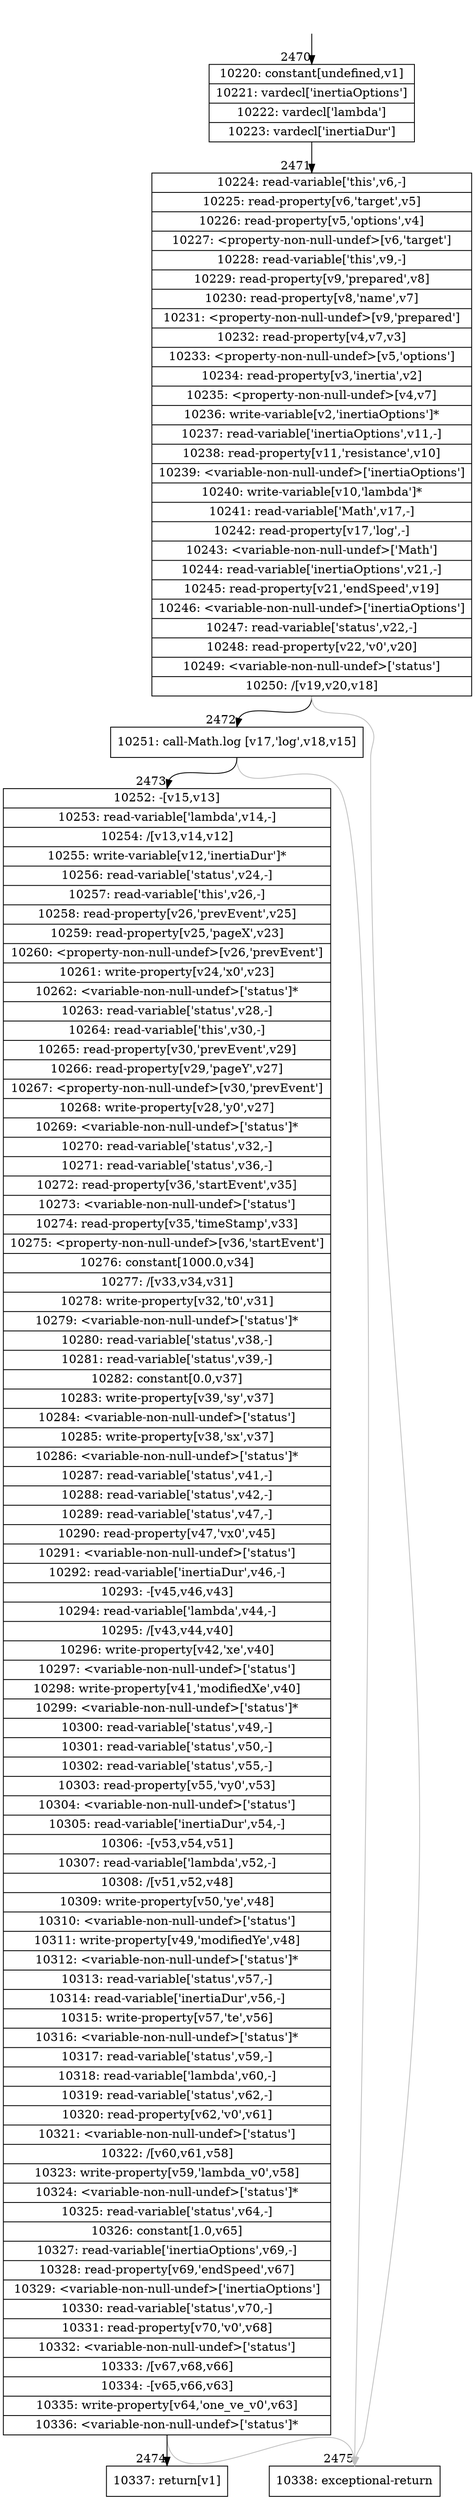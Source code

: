 digraph {
rankdir="TD"
BB_entry110[shape=none,label=""];
BB_entry110 -> BB2470 [tailport=s, headport=n, headlabel="    2470"]
BB2470 [shape=record label="{10220: constant[undefined,v1]|10221: vardecl['inertiaOptions']|10222: vardecl['lambda']|10223: vardecl['inertiaDur']}" ] 
BB2470 -> BB2471 [tailport=s, headport=n, headlabel="      2471"]
BB2471 [shape=record label="{10224: read-variable['this',v6,-]|10225: read-property[v6,'target',v5]|10226: read-property[v5,'options',v4]|10227: \<property-non-null-undef\>[v6,'target']|10228: read-variable['this',v9,-]|10229: read-property[v9,'prepared',v8]|10230: read-property[v8,'name',v7]|10231: \<property-non-null-undef\>[v9,'prepared']|10232: read-property[v4,v7,v3]|10233: \<property-non-null-undef\>[v5,'options']|10234: read-property[v3,'inertia',v2]|10235: \<property-non-null-undef\>[v4,v7]|10236: write-variable[v2,'inertiaOptions']*|10237: read-variable['inertiaOptions',v11,-]|10238: read-property[v11,'resistance',v10]|10239: \<variable-non-null-undef\>['inertiaOptions']|10240: write-variable[v10,'lambda']*|10241: read-variable['Math',v17,-]|10242: read-property[v17,'log',-]|10243: \<variable-non-null-undef\>['Math']|10244: read-variable['inertiaOptions',v21,-]|10245: read-property[v21,'endSpeed',v19]|10246: \<variable-non-null-undef\>['inertiaOptions']|10247: read-variable['status',v22,-]|10248: read-property[v22,'v0',v20]|10249: \<variable-non-null-undef\>['status']|10250: /[v19,v20,v18]}" ] 
BB2471 -> BB2472 [tailport=s, headport=n, headlabel="      2472"]
BB2471 -> BB2475 [tailport=s, headport=n, color=gray, headlabel="      2475"]
BB2472 [shape=record label="{10251: call-Math.log [v17,'log',v18,v15]}" ] 
BB2472 -> BB2473 [tailport=s, headport=n, headlabel="      2473"]
BB2472 -> BB2475 [tailport=s, headport=n, color=gray]
BB2473 [shape=record label="{10252: -[v15,v13]|10253: read-variable['lambda',v14,-]|10254: /[v13,v14,v12]|10255: write-variable[v12,'inertiaDur']*|10256: read-variable['status',v24,-]|10257: read-variable['this',v26,-]|10258: read-property[v26,'prevEvent',v25]|10259: read-property[v25,'pageX',v23]|10260: \<property-non-null-undef\>[v26,'prevEvent']|10261: write-property[v24,'x0',v23]|10262: \<variable-non-null-undef\>['status']*|10263: read-variable['status',v28,-]|10264: read-variable['this',v30,-]|10265: read-property[v30,'prevEvent',v29]|10266: read-property[v29,'pageY',v27]|10267: \<property-non-null-undef\>[v30,'prevEvent']|10268: write-property[v28,'y0',v27]|10269: \<variable-non-null-undef\>['status']*|10270: read-variable['status',v32,-]|10271: read-variable['status',v36,-]|10272: read-property[v36,'startEvent',v35]|10273: \<variable-non-null-undef\>['status']|10274: read-property[v35,'timeStamp',v33]|10275: \<property-non-null-undef\>[v36,'startEvent']|10276: constant[1000.0,v34]|10277: /[v33,v34,v31]|10278: write-property[v32,'t0',v31]|10279: \<variable-non-null-undef\>['status']*|10280: read-variable['status',v38,-]|10281: read-variable['status',v39,-]|10282: constant[0.0,v37]|10283: write-property[v39,'sy',v37]|10284: \<variable-non-null-undef\>['status']|10285: write-property[v38,'sx',v37]|10286: \<variable-non-null-undef\>['status']*|10287: read-variable['status',v41,-]|10288: read-variable['status',v42,-]|10289: read-variable['status',v47,-]|10290: read-property[v47,'vx0',v45]|10291: \<variable-non-null-undef\>['status']|10292: read-variable['inertiaDur',v46,-]|10293: -[v45,v46,v43]|10294: read-variable['lambda',v44,-]|10295: /[v43,v44,v40]|10296: write-property[v42,'xe',v40]|10297: \<variable-non-null-undef\>['status']|10298: write-property[v41,'modifiedXe',v40]|10299: \<variable-non-null-undef\>['status']*|10300: read-variable['status',v49,-]|10301: read-variable['status',v50,-]|10302: read-variable['status',v55,-]|10303: read-property[v55,'vy0',v53]|10304: \<variable-non-null-undef\>['status']|10305: read-variable['inertiaDur',v54,-]|10306: -[v53,v54,v51]|10307: read-variable['lambda',v52,-]|10308: /[v51,v52,v48]|10309: write-property[v50,'ye',v48]|10310: \<variable-non-null-undef\>['status']|10311: write-property[v49,'modifiedYe',v48]|10312: \<variable-non-null-undef\>['status']*|10313: read-variable['status',v57,-]|10314: read-variable['inertiaDur',v56,-]|10315: write-property[v57,'te',v56]|10316: \<variable-non-null-undef\>['status']*|10317: read-variable['status',v59,-]|10318: read-variable['lambda',v60,-]|10319: read-variable['status',v62,-]|10320: read-property[v62,'v0',v61]|10321: \<variable-non-null-undef\>['status']|10322: /[v60,v61,v58]|10323: write-property[v59,'lambda_v0',v58]|10324: \<variable-non-null-undef\>['status']*|10325: read-variable['status',v64,-]|10326: constant[1.0,v65]|10327: read-variable['inertiaOptions',v69,-]|10328: read-property[v69,'endSpeed',v67]|10329: \<variable-non-null-undef\>['inertiaOptions']|10330: read-variable['status',v70,-]|10331: read-property[v70,'v0',v68]|10332: \<variable-non-null-undef\>['status']|10333: /[v67,v68,v66]|10334: -[v65,v66,v63]|10335: write-property[v64,'one_ve_v0',v63]|10336: \<variable-non-null-undef\>['status']*}" ] 
BB2473 -> BB2474 [tailport=s, headport=n, headlabel="      2474"]
BB2473 -> BB2475 [tailport=s, headport=n, color=gray]
BB2474 [shape=record label="{10337: return[v1]}" ] 
BB2475 [shape=record label="{10338: exceptional-return}" ] 
//#$~ 3127
}
